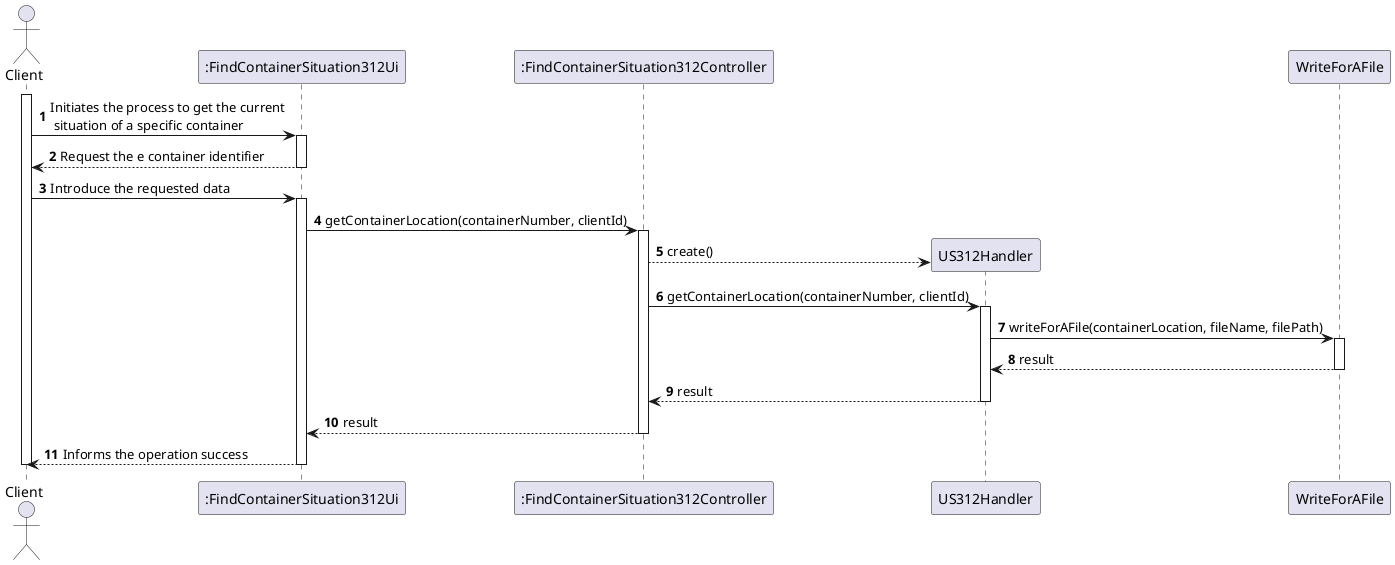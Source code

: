 @startuml
autonumber

actor "Client" as C
participant ":FindContainerSituation312Ui" as UI
participant ":FindContainerSituation312Controller" as CTRL
participant "US312Handler" as handler
participant "WriteForAFile" as writer

activate C
C -> UI:  Initiates the process to get the current\n situation of a specific container
activate UI
UI --> C : Request the e container identifier
deactivate UI
C -> UI : Introduce the requested data
activate UI
UI -> CTRL: getContainerLocation(containerNumber, clientId)
activate CTRL
CTRL --> handler** : create()
CTRL -> handler: getContainerLocation(containerNumber, clientId)
activate handler
handler->writer:writeForAFile(containerLocation, fileName, filePath)
activate writer
writer --> handler: result
deactivate writer
handler --> CTRL: result
deactivate handler
CTRL-->UI: result
deactivate CTRL
UI-->C :Informs the operation success
deactivate UI
deactivate C
@enduml



@enduml